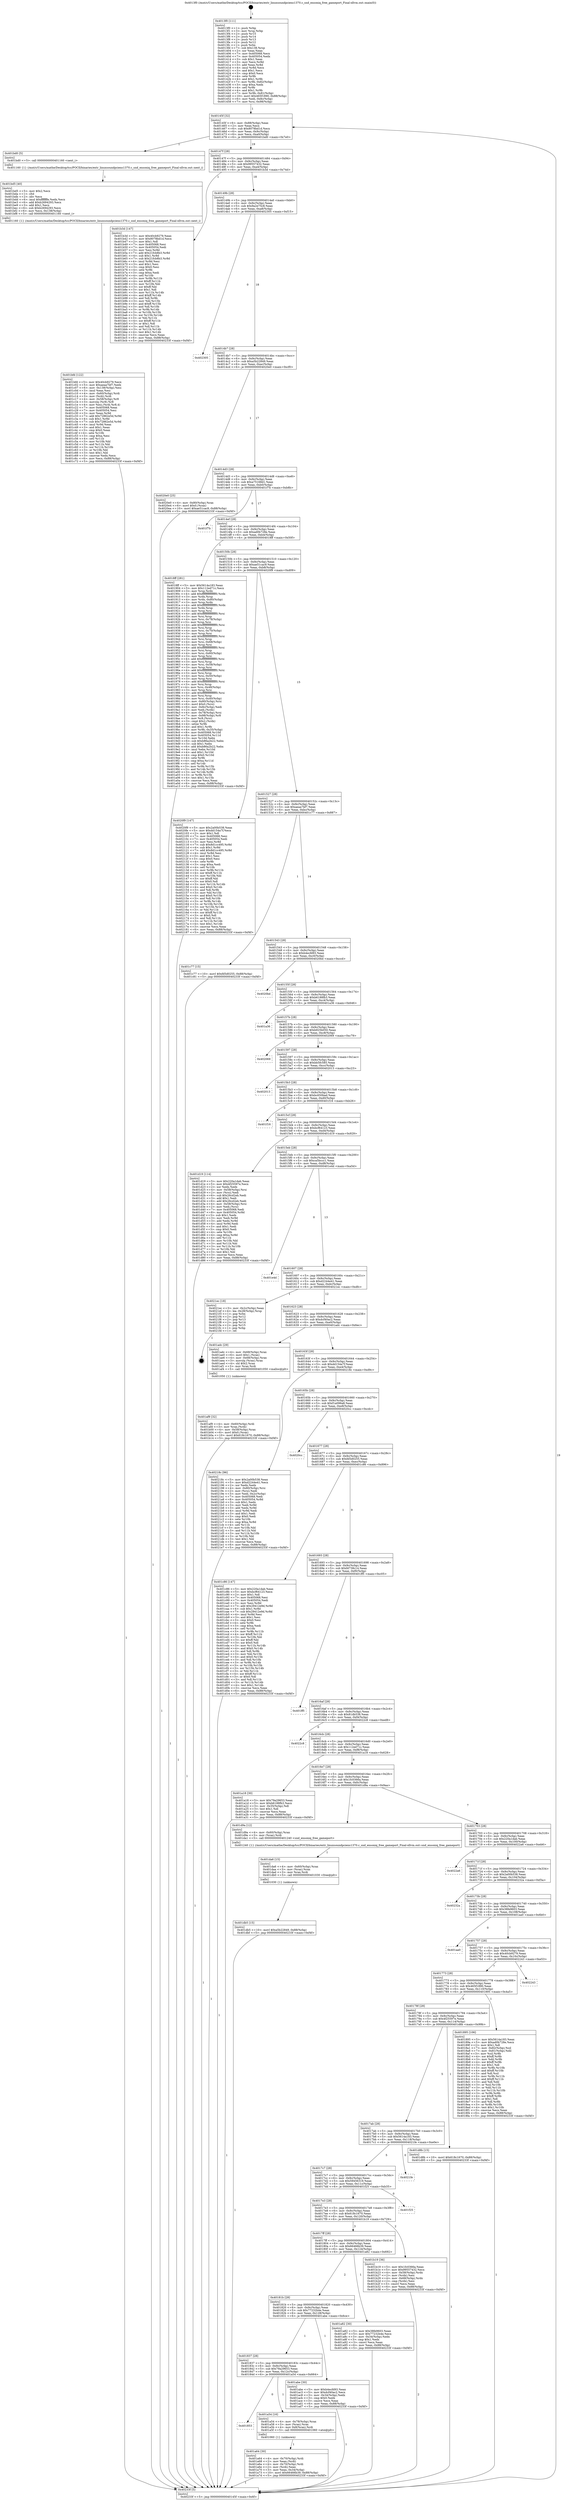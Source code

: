 digraph "0x4013f0" {
  label = "0x4013f0 (/mnt/c/Users/mathe/Desktop/tcc/POCII/binaries/extr_linuxsoundpciens1370.c_snd_ensoniq_free_gameport_Final-ollvm.out::main(0))"
  labelloc = "t"
  node[shape=record]

  Entry [label="",width=0.3,height=0.3,shape=circle,fillcolor=black,style=filled]
  "0x40145f" [label="{
     0x40145f [32]\l
     | [instrs]\l
     &nbsp;&nbsp;0x40145f \<+6\>: mov -0x88(%rbp),%eax\l
     &nbsp;&nbsp;0x401465 \<+2\>: mov %eax,%ecx\l
     &nbsp;&nbsp;0x401467 \<+6\>: sub $0x8078bd1d,%ecx\l
     &nbsp;&nbsp;0x40146d \<+6\>: mov %eax,-0x9c(%rbp)\l
     &nbsp;&nbsp;0x401473 \<+6\>: mov %ecx,-0xa0(%rbp)\l
     &nbsp;&nbsp;0x401479 \<+6\>: je 0000000000401bd0 \<main+0x7e0\>\l
  }"]
  "0x401bd0" [label="{
     0x401bd0 [5]\l
     | [instrs]\l
     &nbsp;&nbsp;0x401bd0 \<+5\>: call 0000000000401160 \<next_i\>\l
     | [calls]\l
     &nbsp;&nbsp;0x401160 \{1\} (/mnt/c/Users/mathe/Desktop/tcc/POCII/binaries/extr_linuxsoundpciens1370.c_snd_ensoniq_free_gameport_Final-ollvm.out::next_i)\l
  }"]
  "0x40147f" [label="{
     0x40147f [28]\l
     | [instrs]\l
     &nbsp;&nbsp;0x40147f \<+5\>: jmp 0000000000401484 \<main+0x94\>\l
     &nbsp;&nbsp;0x401484 \<+6\>: mov -0x9c(%rbp),%eax\l
     &nbsp;&nbsp;0x40148a \<+5\>: sub $0x99557432,%eax\l
     &nbsp;&nbsp;0x40148f \<+6\>: mov %eax,-0xa4(%rbp)\l
     &nbsp;&nbsp;0x401495 \<+6\>: je 0000000000401b3d \<main+0x74d\>\l
  }"]
  Exit [label="",width=0.3,height=0.3,shape=circle,fillcolor=black,style=filled,peripheries=2]
  "0x401b3d" [label="{
     0x401b3d [147]\l
     | [instrs]\l
     &nbsp;&nbsp;0x401b3d \<+5\>: mov $0x40cb9279,%eax\l
     &nbsp;&nbsp;0x401b42 \<+5\>: mov $0x8078bd1d,%ecx\l
     &nbsp;&nbsp;0x401b47 \<+2\>: mov $0x1,%dl\l
     &nbsp;&nbsp;0x401b49 \<+7\>: mov 0x405068,%esi\l
     &nbsp;&nbsp;0x401b50 \<+7\>: mov 0x405054,%edi\l
     &nbsp;&nbsp;0x401b57 \<+3\>: mov %esi,%r8d\l
     &nbsp;&nbsp;0x401b5a \<+7\>: add $0x21fcb8b3,%r8d\l
     &nbsp;&nbsp;0x401b61 \<+4\>: sub $0x1,%r8d\l
     &nbsp;&nbsp;0x401b65 \<+7\>: sub $0x21fcb8b3,%r8d\l
     &nbsp;&nbsp;0x401b6c \<+4\>: imul %r8d,%esi\l
     &nbsp;&nbsp;0x401b70 \<+3\>: and $0x1,%esi\l
     &nbsp;&nbsp;0x401b73 \<+3\>: cmp $0x0,%esi\l
     &nbsp;&nbsp;0x401b76 \<+4\>: sete %r9b\l
     &nbsp;&nbsp;0x401b7a \<+3\>: cmp $0xa,%edi\l
     &nbsp;&nbsp;0x401b7d \<+4\>: setl %r10b\l
     &nbsp;&nbsp;0x401b81 \<+3\>: mov %r9b,%r11b\l
     &nbsp;&nbsp;0x401b84 \<+4\>: xor $0xff,%r11b\l
     &nbsp;&nbsp;0x401b88 \<+3\>: mov %r10b,%bl\l
     &nbsp;&nbsp;0x401b8b \<+3\>: xor $0xff,%bl\l
     &nbsp;&nbsp;0x401b8e \<+3\>: xor $0x1,%dl\l
     &nbsp;&nbsp;0x401b91 \<+3\>: mov %r11b,%r14b\l
     &nbsp;&nbsp;0x401b94 \<+4\>: and $0xff,%r14b\l
     &nbsp;&nbsp;0x401b98 \<+3\>: and %dl,%r9b\l
     &nbsp;&nbsp;0x401b9b \<+3\>: mov %bl,%r15b\l
     &nbsp;&nbsp;0x401b9e \<+4\>: and $0xff,%r15b\l
     &nbsp;&nbsp;0x401ba2 \<+3\>: and %dl,%r10b\l
     &nbsp;&nbsp;0x401ba5 \<+3\>: or %r9b,%r14b\l
     &nbsp;&nbsp;0x401ba8 \<+3\>: or %r10b,%r15b\l
     &nbsp;&nbsp;0x401bab \<+3\>: xor %r15b,%r14b\l
     &nbsp;&nbsp;0x401bae \<+3\>: or %bl,%r11b\l
     &nbsp;&nbsp;0x401bb1 \<+4\>: xor $0xff,%r11b\l
     &nbsp;&nbsp;0x401bb5 \<+3\>: or $0x1,%dl\l
     &nbsp;&nbsp;0x401bb8 \<+3\>: and %dl,%r11b\l
     &nbsp;&nbsp;0x401bbb \<+3\>: or %r11b,%r14b\l
     &nbsp;&nbsp;0x401bbe \<+4\>: test $0x1,%r14b\l
     &nbsp;&nbsp;0x401bc2 \<+3\>: cmovne %ecx,%eax\l
     &nbsp;&nbsp;0x401bc5 \<+6\>: mov %eax,-0x88(%rbp)\l
     &nbsp;&nbsp;0x401bcb \<+5\>: jmp 000000000040233f \<main+0xf4f\>\l
  }"]
  "0x40149b" [label="{
     0x40149b [28]\l
     | [instrs]\l
     &nbsp;&nbsp;0x40149b \<+5\>: jmp 00000000004014a0 \<main+0xb0\>\l
     &nbsp;&nbsp;0x4014a0 \<+6\>: mov -0x9c(%rbp),%eax\l
     &nbsp;&nbsp;0x4014a6 \<+5\>: sub $0x9a2e75c8,%eax\l
     &nbsp;&nbsp;0x4014ab \<+6\>: mov %eax,-0xa8(%rbp)\l
     &nbsp;&nbsp;0x4014b1 \<+6\>: je 0000000000402305 \<main+0xf15\>\l
  }"]
  "0x401db5" [label="{
     0x401db5 [15]\l
     | [instrs]\l
     &nbsp;&nbsp;0x401db5 \<+10\>: movl $0xa5b22849,-0x88(%rbp)\l
     &nbsp;&nbsp;0x401dbf \<+5\>: jmp 000000000040233f \<main+0xf4f\>\l
  }"]
  "0x402305" [label="{
     0x402305\l
  }", style=dashed]
  "0x4014b7" [label="{
     0x4014b7 [28]\l
     | [instrs]\l
     &nbsp;&nbsp;0x4014b7 \<+5\>: jmp 00000000004014bc \<main+0xcc\>\l
     &nbsp;&nbsp;0x4014bc \<+6\>: mov -0x9c(%rbp),%eax\l
     &nbsp;&nbsp;0x4014c2 \<+5\>: sub $0xa5b22849,%eax\l
     &nbsp;&nbsp;0x4014c7 \<+6\>: mov %eax,-0xac(%rbp)\l
     &nbsp;&nbsp;0x4014cd \<+6\>: je 00000000004020e0 \<main+0xcf0\>\l
  }"]
  "0x401da6" [label="{
     0x401da6 [15]\l
     | [instrs]\l
     &nbsp;&nbsp;0x401da6 \<+4\>: mov -0x60(%rbp),%rax\l
     &nbsp;&nbsp;0x401daa \<+3\>: mov (%rax),%rax\l
     &nbsp;&nbsp;0x401dad \<+3\>: mov %rax,%rdi\l
     &nbsp;&nbsp;0x401db0 \<+5\>: call 0000000000401030 \<free@plt\>\l
     | [calls]\l
     &nbsp;&nbsp;0x401030 \{1\} (unknown)\l
  }"]
  "0x4020e0" [label="{
     0x4020e0 [25]\l
     | [instrs]\l
     &nbsp;&nbsp;0x4020e0 \<+4\>: mov -0x80(%rbp),%rax\l
     &nbsp;&nbsp;0x4020e4 \<+6\>: movl $0x0,(%rax)\l
     &nbsp;&nbsp;0x4020ea \<+10\>: movl $0xae51cac9,-0x88(%rbp)\l
     &nbsp;&nbsp;0x4020f4 \<+5\>: jmp 000000000040233f \<main+0xf4f\>\l
  }"]
  "0x4014d3" [label="{
     0x4014d3 [28]\l
     | [instrs]\l
     &nbsp;&nbsp;0x4014d3 \<+5\>: jmp 00000000004014d8 \<main+0xe8\>\l
     &nbsp;&nbsp;0x4014d8 \<+6\>: mov -0x9c(%rbp),%eax\l
     &nbsp;&nbsp;0x4014de \<+5\>: sub $0xa75168d1,%eax\l
     &nbsp;&nbsp;0x4014e3 \<+6\>: mov %eax,-0xb0(%rbp)\l
     &nbsp;&nbsp;0x4014e9 \<+6\>: je 0000000000401f7b \<main+0xb8b\>\l
  }"]
  "0x401bfd" [label="{
     0x401bfd [122]\l
     | [instrs]\l
     &nbsp;&nbsp;0x401bfd \<+5\>: mov $0x40cb9279,%ecx\l
     &nbsp;&nbsp;0x401c02 \<+5\>: mov $0xaeaa7bf7,%edx\l
     &nbsp;&nbsp;0x401c07 \<+6\>: mov -0x138(%rbp),%esi\l
     &nbsp;&nbsp;0x401c0d \<+3\>: imul %eax,%esi\l
     &nbsp;&nbsp;0x401c10 \<+4\>: mov -0x60(%rbp),%rdi\l
     &nbsp;&nbsp;0x401c14 \<+3\>: mov (%rdi),%rdi\l
     &nbsp;&nbsp;0x401c17 \<+4\>: mov -0x58(%rbp),%r8\l
     &nbsp;&nbsp;0x401c1b \<+3\>: movslq (%r8),%r8\l
     &nbsp;&nbsp;0x401c1e \<+4\>: mov %esi,(%rdi,%r8,4)\l
     &nbsp;&nbsp;0x401c22 \<+7\>: mov 0x405068,%eax\l
     &nbsp;&nbsp;0x401c29 \<+7\>: mov 0x405054,%esi\l
     &nbsp;&nbsp;0x401c30 \<+3\>: mov %eax,%r9d\l
     &nbsp;&nbsp;0x401c33 \<+7\>: add $0x72862e5d,%r9d\l
     &nbsp;&nbsp;0x401c3a \<+4\>: sub $0x1,%r9d\l
     &nbsp;&nbsp;0x401c3e \<+7\>: sub $0x72862e5d,%r9d\l
     &nbsp;&nbsp;0x401c45 \<+4\>: imul %r9d,%eax\l
     &nbsp;&nbsp;0x401c49 \<+3\>: and $0x1,%eax\l
     &nbsp;&nbsp;0x401c4c \<+3\>: cmp $0x0,%eax\l
     &nbsp;&nbsp;0x401c4f \<+4\>: sete %r10b\l
     &nbsp;&nbsp;0x401c53 \<+3\>: cmp $0xa,%esi\l
     &nbsp;&nbsp;0x401c56 \<+4\>: setl %r11b\l
     &nbsp;&nbsp;0x401c5a \<+3\>: mov %r10b,%bl\l
     &nbsp;&nbsp;0x401c5d \<+3\>: and %r11b,%bl\l
     &nbsp;&nbsp;0x401c60 \<+3\>: xor %r11b,%r10b\l
     &nbsp;&nbsp;0x401c63 \<+3\>: or %r10b,%bl\l
     &nbsp;&nbsp;0x401c66 \<+3\>: test $0x1,%bl\l
     &nbsp;&nbsp;0x401c69 \<+3\>: cmovne %edx,%ecx\l
     &nbsp;&nbsp;0x401c6c \<+6\>: mov %ecx,-0x88(%rbp)\l
     &nbsp;&nbsp;0x401c72 \<+5\>: jmp 000000000040233f \<main+0xf4f\>\l
  }"]
  "0x401f7b" [label="{
     0x401f7b\l
  }", style=dashed]
  "0x4014ef" [label="{
     0x4014ef [28]\l
     | [instrs]\l
     &nbsp;&nbsp;0x4014ef \<+5\>: jmp 00000000004014f4 \<main+0x104\>\l
     &nbsp;&nbsp;0x4014f4 \<+6\>: mov -0x9c(%rbp),%eax\l
     &nbsp;&nbsp;0x4014fa \<+5\>: sub $0xad0b728e,%eax\l
     &nbsp;&nbsp;0x4014ff \<+6\>: mov %eax,-0xb4(%rbp)\l
     &nbsp;&nbsp;0x401505 \<+6\>: je 00000000004018ff \<main+0x50f\>\l
  }"]
  "0x401bd5" [label="{
     0x401bd5 [40]\l
     | [instrs]\l
     &nbsp;&nbsp;0x401bd5 \<+5\>: mov $0x2,%ecx\l
     &nbsp;&nbsp;0x401bda \<+1\>: cltd\l
     &nbsp;&nbsp;0x401bdb \<+2\>: idiv %ecx\l
     &nbsp;&nbsp;0x401bdd \<+6\>: imul $0xfffffffe,%edx,%ecx\l
     &nbsp;&nbsp;0x401be3 \<+6\>: add $0xb2694293,%ecx\l
     &nbsp;&nbsp;0x401be9 \<+3\>: add $0x1,%ecx\l
     &nbsp;&nbsp;0x401bec \<+6\>: sub $0xb2694293,%ecx\l
     &nbsp;&nbsp;0x401bf2 \<+6\>: mov %ecx,-0x138(%rbp)\l
     &nbsp;&nbsp;0x401bf8 \<+5\>: call 0000000000401160 \<next_i\>\l
     | [calls]\l
     &nbsp;&nbsp;0x401160 \{1\} (/mnt/c/Users/mathe/Desktop/tcc/POCII/binaries/extr_linuxsoundpciens1370.c_snd_ensoniq_free_gameport_Final-ollvm.out::next_i)\l
  }"]
  "0x4018ff" [label="{
     0x4018ff [281]\l
     | [instrs]\l
     &nbsp;&nbsp;0x4018ff \<+5\>: mov $0x5614a183,%eax\l
     &nbsp;&nbsp;0x401904 \<+5\>: mov $0x112ed71c,%ecx\l
     &nbsp;&nbsp;0x401909 \<+3\>: mov %rsp,%rdx\l
     &nbsp;&nbsp;0x40190c \<+4\>: add $0xfffffffffffffff0,%rdx\l
     &nbsp;&nbsp;0x401910 \<+3\>: mov %rdx,%rsp\l
     &nbsp;&nbsp;0x401913 \<+4\>: mov %rdx,-0x80(%rbp)\l
     &nbsp;&nbsp;0x401917 \<+3\>: mov %rsp,%rdx\l
     &nbsp;&nbsp;0x40191a \<+4\>: add $0xfffffffffffffff0,%rdx\l
     &nbsp;&nbsp;0x40191e \<+3\>: mov %rdx,%rsp\l
     &nbsp;&nbsp;0x401921 \<+3\>: mov %rsp,%rsi\l
     &nbsp;&nbsp;0x401924 \<+4\>: add $0xfffffffffffffff0,%rsi\l
     &nbsp;&nbsp;0x401928 \<+3\>: mov %rsi,%rsp\l
     &nbsp;&nbsp;0x40192b \<+4\>: mov %rsi,-0x78(%rbp)\l
     &nbsp;&nbsp;0x40192f \<+3\>: mov %rsp,%rsi\l
     &nbsp;&nbsp;0x401932 \<+4\>: add $0xfffffffffffffff0,%rsi\l
     &nbsp;&nbsp;0x401936 \<+3\>: mov %rsi,%rsp\l
     &nbsp;&nbsp;0x401939 \<+4\>: mov %rsi,-0x70(%rbp)\l
     &nbsp;&nbsp;0x40193d \<+3\>: mov %rsp,%rsi\l
     &nbsp;&nbsp;0x401940 \<+4\>: add $0xfffffffffffffff0,%rsi\l
     &nbsp;&nbsp;0x401944 \<+3\>: mov %rsi,%rsp\l
     &nbsp;&nbsp;0x401947 \<+4\>: mov %rsi,-0x68(%rbp)\l
     &nbsp;&nbsp;0x40194b \<+3\>: mov %rsp,%rsi\l
     &nbsp;&nbsp;0x40194e \<+4\>: add $0xfffffffffffffff0,%rsi\l
     &nbsp;&nbsp;0x401952 \<+3\>: mov %rsi,%rsp\l
     &nbsp;&nbsp;0x401955 \<+4\>: mov %rsi,-0x60(%rbp)\l
     &nbsp;&nbsp;0x401959 \<+3\>: mov %rsp,%rsi\l
     &nbsp;&nbsp;0x40195c \<+4\>: add $0xfffffffffffffff0,%rsi\l
     &nbsp;&nbsp;0x401960 \<+3\>: mov %rsi,%rsp\l
     &nbsp;&nbsp;0x401963 \<+4\>: mov %rsi,-0x58(%rbp)\l
     &nbsp;&nbsp;0x401967 \<+3\>: mov %rsp,%rsi\l
     &nbsp;&nbsp;0x40196a \<+4\>: add $0xfffffffffffffff0,%rsi\l
     &nbsp;&nbsp;0x40196e \<+3\>: mov %rsi,%rsp\l
     &nbsp;&nbsp;0x401971 \<+4\>: mov %rsi,-0x50(%rbp)\l
     &nbsp;&nbsp;0x401975 \<+3\>: mov %rsp,%rsi\l
     &nbsp;&nbsp;0x401978 \<+4\>: add $0xfffffffffffffff0,%rsi\l
     &nbsp;&nbsp;0x40197c \<+3\>: mov %rsi,%rsp\l
     &nbsp;&nbsp;0x40197f \<+4\>: mov %rsi,-0x48(%rbp)\l
     &nbsp;&nbsp;0x401983 \<+3\>: mov %rsp,%rsi\l
     &nbsp;&nbsp;0x401986 \<+4\>: add $0xfffffffffffffff0,%rsi\l
     &nbsp;&nbsp;0x40198a \<+3\>: mov %rsi,%rsp\l
     &nbsp;&nbsp;0x40198d \<+4\>: mov %rsi,-0x40(%rbp)\l
     &nbsp;&nbsp;0x401991 \<+4\>: mov -0x80(%rbp),%rsi\l
     &nbsp;&nbsp;0x401995 \<+6\>: movl $0x0,(%rsi)\l
     &nbsp;&nbsp;0x40199b \<+6\>: mov -0x8c(%rbp),%edi\l
     &nbsp;&nbsp;0x4019a1 \<+2\>: mov %edi,(%rdx)\l
     &nbsp;&nbsp;0x4019a3 \<+4\>: mov -0x78(%rbp),%rsi\l
     &nbsp;&nbsp;0x4019a7 \<+7\>: mov -0x98(%rbp),%r8\l
     &nbsp;&nbsp;0x4019ae \<+3\>: mov %r8,(%rsi)\l
     &nbsp;&nbsp;0x4019b1 \<+3\>: cmpl $0x2,(%rdx)\l
     &nbsp;&nbsp;0x4019b4 \<+4\>: setne %r9b\l
     &nbsp;&nbsp;0x4019b8 \<+4\>: and $0x1,%r9b\l
     &nbsp;&nbsp;0x4019bc \<+4\>: mov %r9b,-0x35(%rbp)\l
     &nbsp;&nbsp;0x4019c0 \<+8\>: mov 0x405068,%r10d\l
     &nbsp;&nbsp;0x4019c8 \<+8\>: mov 0x405054,%r11d\l
     &nbsp;&nbsp;0x4019d0 \<+3\>: mov %r10d,%ebx\l
     &nbsp;&nbsp;0x4019d3 \<+6\>: sub $0xb86a2b22,%ebx\l
     &nbsp;&nbsp;0x4019d9 \<+3\>: sub $0x1,%ebx\l
     &nbsp;&nbsp;0x4019dc \<+6\>: add $0xb86a2b22,%ebx\l
     &nbsp;&nbsp;0x4019e2 \<+4\>: imul %ebx,%r10d\l
     &nbsp;&nbsp;0x4019e6 \<+4\>: and $0x1,%r10d\l
     &nbsp;&nbsp;0x4019ea \<+4\>: cmp $0x0,%r10d\l
     &nbsp;&nbsp;0x4019ee \<+4\>: sete %r9b\l
     &nbsp;&nbsp;0x4019f2 \<+4\>: cmp $0xa,%r11d\l
     &nbsp;&nbsp;0x4019f6 \<+4\>: setl %r14b\l
     &nbsp;&nbsp;0x4019fa \<+3\>: mov %r9b,%r15b\l
     &nbsp;&nbsp;0x4019fd \<+3\>: and %r14b,%r15b\l
     &nbsp;&nbsp;0x401a00 \<+3\>: xor %r14b,%r9b\l
     &nbsp;&nbsp;0x401a03 \<+3\>: or %r9b,%r15b\l
     &nbsp;&nbsp;0x401a06 \<+4\>: test $0x1,%r15b\l
     &nbsp;&nbsp;0x401a0a \<+3\>: cmovne %ecx,%eax\l
     &nbsp;&nbsp;0x401a0d \<+6\>: mov %eax,-0x88(%rbp)\l
     &nbsp;&nbsp;0x401a13 \<+5\>: jmp 000000000040233f \<main+0xf4f\>\l
  }"]
  "0x40150b" [label="{
     0x40150b [28]\l
     | [instrs]\l
     &nbsp;&nbsp;0x40150b \<+5\>: jmp 0000000000401510 \<main+0x120\>\l
     &nbsp;&nbsp;0x401510 \<+6\>: mov -0x9c(%rbp),%eax\l
     &nbsp;&nbsp;0x401516 \<+5\>: sub $0xae51cac9,%eax\l
     &nbsp;&nbsp;0x40151b \<+6\>: mov %eax,-0xb8(%rbp)\l
     &nbsp;&nbsp;0x401521 \<+6\>: je 00000000004020f9 \<main+0xd09\>\l
  }"]
  "0x401af9" [label="{
     0x401af9 [32]\l
     | [instrs]\l
     &nbsp;&nbsp;0x401af9 \<+4\>: mov -0x60(%rbp),%rdi\l
     &nbsp;&nbsp;0x401afd \<+3\>: mov %rax,(%rdi)\l
     &nbsp;&nbsp;0x401b00 \<+4\>: mov -0x58(%rbp),%rax\l
     &nbsp;&nbsp;0x401b04 \<+6\>: movl $0x0,(%rax)\l
     &nbsp;&nbsp;0x401b0a \<+10\>: movl $0x618c1670,-0x88(%rbp)\l
     &nbsp;&nbsp;0x401b14 \<+5\>: jmp 000000000040233f \<main+0xf4f\>\l
  }"]
  "0x4020f9" [label="{
     0x4020f9 [147]\l
     | [instrs]\l
     &nbsp;&nbsp;0x4020f9 \<+5\>: mov $0x2a00b538,%eax\l
     &nbsp;&nbsp;0x4020fe \<+5\>: mov $0xdd154a7f,%ecx\l
     &nbsp;&nbsp;0x402103 \<+2\>: mov $0x1,%dl\l
     &nbsp;&nbsp;0x402105 \<+7\>: mov 0x405068,%esi\l
     &nbsp;&nbsp;0x40210c \<+7\>: mov 0x405054,%edi\l
     &nbsp;&nbsp;0x402113 \<+3\>: mov %esi,%r8d\l
     &nbsp;&nbsp;0x402116 \<+7\>: sub $0x8d1cc495,%r8d\l
     &nbsp;&nbsp;0x40211d \<+4\>: sub $0x1,%r8d\l
     &nbsp;&nbsp;0x402121 \<+7\>: add $0x8d1cc495,%r8d\l
     &nbsp;&nbsp;0x402128 \<+4\>: imul %r8d,%esi\l
     &nbsp;&nbsp;0x40212c \<+3\>: and $0x1,%esi\l
     &nbsp;&nbsp;0x40212f \<+3\>: cmp $0x0,%esi\l
     &nbsp;&nbsp;0x402132 \<+4\>: sete %r9b\l
     &nbsp;&nbsp;0x402136 \<+3\>: cmp $0xa,%edi\l
     &nbsp;&nbsp;0x402139 \<+4\>: setl %r10b\l
     &nbsp;&nbsp;0x40213d \<+3\>: mov %r9b,%r11b\l
     &nbsp;&nbsp;0x402140 \<+4\>: xor $0xff,%r11b\l
     &nbsp;&nbsp;0x402144 \<+3\>: mov %r10b,%bl\l
     &nbsp;&nbsp;0x402147 \<+3\>: xor $0xff,%bl\l
     &nbsp;&nbsp;0x40214a \<+3\>: xor $0x0,%dl\l
     &nbsp;&nbsp;0x40214d \<+3\>: mov %r11b,%r14b\l
     &nbsp;&nbsp;0x402150 \<+4\>: and $0x0,%r14b\l
     &nbsp;&nbsp;0x402154 \<+3\>: and %dl,%r9b\l
     &nbsp;&nbsp;0x402157 \<+3\>: mov %bl,%r15b\l
     &nbsp;&nbsp;0x40215a \<+4\>: and $0x0,%r15b\l
     &nbsp;&nbsp;0x40215e \<+3\>: and %dl,%r10b\l
     &nbsp;&nbsp;0x402161 \<+3\>: or %r9b,%r14b\l
     &nbsp;&nbsp;0x402164 \<+3\>: or %r10b,%r15b\l
     &nbsp;&nbsp;0x402167 \<+3\>: xor %r15b,%r14b\l
     &nbsp;&nbsp;0x40216a \<+3\>: or %bl,%r11b\l
     &nbsp;&nbsp;0x40216d \<+4\>: xor $0xff,%r11b\l
     &nbsp;&nbsp;0x402171 \<+3\>: or $0x0,%dl\l
     &nbsp;&nbsp;0x402174 \<+3\>: and %dl,%r11b\l
     &nbsp;&nbsp;0x402177 \<+3\>: or %r11b,%r14b\l
     &nbsp;&nbsp;0x40217a \<+4\>: test $0x1,%r14b\l
     &nbsp;&nbsp;0x40217e \<+3\>: cmovne %ecx,%eax\l
     &nbsp;&nbsp;0x402181 \<+6\>: mov %eax,-0x88(%rbp)\l
     &nbsp;&nbsp;0x402187 \<+5\>: jmp 000000000040233f \<main+0xf4f\>\l
  }"]
  "0x401527" [label="{
     0x401527 [28]\l
     | [instrs]\l
     &nbsp;&nbsp;0x401527 \<+5\>: jmp 000000000040152c \<main+0x13c\>\l
     &nbsp;&nbsp;0x40152c \<+6\>: mov -0x9c(%rbp),%eax\l
     &nbsp;&nbsp;0x401532 \<+5\>: sub $0xaeaa7bf7,%eax\l
     &nbsp;&nbsp;0x401537 \<+6\>: mov %eax,-0xbc(%rbp)\l
     &nbsp;&nbsp;0x40153d \<+6\>: je 0000000000401c77 \<main+0x887\>\l
  }"]
  "0x401a64" [label="{
     0x401a64 [30]\l
     | [instrs]\l
     &nbsp;&nbsp;0x401a64 \<+4\>: mov -0x70(%rbp),%rdi\l
     &nbsp;&nbsp;0x401a68 \<+2\>: mov %eax,(%rdi)\l
     &nbsp;&nbsp;0x401a6a \<+4\>: mov -0x70(%rbp),%rdi\l
     &nbsp;&nbsp;0x401a6e \<+2\>: mov (%rdi),%eax\l
     &nbsp;&nbsp;0x401a70 \<+3\>: mov %eax,-0x34(%rbp)\l
     &nbsp;&nbsp;0x401a73 \<+10\>: movl $0x66466b39,-0x88(%rbp)\l
     &nbsp;&nbsp;0x401a7d \<+5\>: jmp 000000000040233f \<main+0xf4f\>\l
  }"]
  "0x401c77" [label="{
     0x401c77 [15]\l
     | [instrs]\l
     &nbsp;&nbsp;0x401c77 \<+10\>: movl $0xfd5d0255,-0x88(%rbp)\l
     &nbsp;&nbsp;0x401c81 \<+5\>: jmp 000000000040233f \<main+0xf4f\>\l
  }"]
  "0x401543" [label="{
     0x401543 [28]\l
     | [instrs]\l
     &nbsp;&nbsp;0x401543 \<+5\>: jmp 0000000000401548 \<main+0x158\>\l
     &nbsp;&nbsp;0x401548 \<+6\>: mov -0x9c(%rbp),%eax\l
     &nbsp;&nbsp;0x40154e \<+5\>: sub $0xb4ecfd93,%eax\l
     &nbsp;&nbsp;0x401553 \<+6\>: mov %eax,-0xc0(%rbp)\l
     &nbsp;&nbsp;0x401559 \<+6\>: je 00000000004020bd \<main+0xccd\>\l
  }"]
  "0x401853" [label="{
     0x401853\l
  }", style=dashed]
  "0x4020bd" [label="{
     0x4020bd\l
  }", style=dashed]
  "0x40155f" [label="{
     0x40155f [28]\l
     | [instrs]\l
     &nbsp;&nbsp;0x40155f \<+5\>: jmp 0000000000401564 \<main+0x174\>\l
     &nbsp;&nbsp;0x401564 \<+6\>: mov -0x9c(%rbp),%eax\l
     &nbsp;&nbsp;0x40156a \<+5\>: sub $0xb6188fb3,%eax\l
     &nbsp;&nbsp;0x40156f \<+6\>: mov %eax,-0xc4(%rbp)\l
     &nbsp;&nbsp;0x401575 \<+6\>: je 0000000000401a36 \<main+0x646\>\l
  }"]
  "0x401a54" [label="{
     0x401a54 [16]\l
     | [instrs]\l
     &nbsp;&nbsp;0x401a54 \<+4\>: mov -0x78(%rbp),%rax\l
     &nbsp;&nbsp;0x401a58 \<+3\>: mov (%rax),%rax\l
     &nbsp;&nbsp;0x401a5b \<+4\>: mov 0x8(%rax),%rdi\l
     &nbsp;&nbsp;0x401a5f \<+5\>: call 0000000000401060 \<atoi@plt\>\l
     | [calls]\l
     &nbsp;&nbsp;0x401060 \{1\} (unknown)\l
  }"]
  "0x401a36" [label="{
     0x401a36\l
  }", style=dashed]
  "0x40157b" [label="{
     0x40157b [28]\l
     | [instrs]\l
     &nbsp;&nbsp;0x40157b \<+5\>: jmp 0000000000401580 \<main+0x190\>\l
     &nbsp;&nbsp;0x401580 \<+6\>: mov -0x9c(%rbp),%eax\l
     &nbsp;&nbsp;0x401586 \<+5\>: sub $0xb925b050,%eax\l
     &nbsp;&nbsp;0x40158b \<+6\>: mov %eax,-0xc8(%rbp)\l
     &nbsp;&nbsp;0x401591 \<+6\>: je 0000000000402069 \<main+0xc79\>\l
  }"]
  "0x401837" [label="{
     0x401837 [28]\l
     | [instrs]\l
     &nbsp;&nbsp;0x401837 \<+5\>: jmp 000000000040183c \<main+0x44c\>\l
     &nbsp;&nbsp;0x40183c \<+6\>: mov -0x9c(%rbp),%eax\l
     &nbsp;&nbsp;0x401842 \<+5\>: sub $0x79a29653,%eax\l
     &nbsp;&nbsp;0x401847 \<+6\>: mov %eax,-0x12c(%rbp)\l
     &nbsp;&nbsp;0x40184d \<+6\>: je 0000000000401a54 \<main+0x664\>\l
  }"]
  "0x402069" [label="{
     0x402069\l
  }", style=dashed]
  "0x401597" [label="{
     0x401597 [28]\l
     | [instrs]\l
     &nbsp;&nbsp;0x401597 \<+5\>: jmp 000000000040159c \<main+0x1ac\>\l
     &nbsp;&nbsp;0x40159c \<+6\>: mov -0x9c(%rbp),%eax\l
     &nbsp;&nbsp;0x4015a2 \<+5\>: sub $0xbb5fc585,%eax\l
     &nbsp;&nbsp;0x4015a7 \<+6\>: mov %eax,-0xcc(%rbp)\l
     &nbsp;&nbsp;0x4015ad \<+6\>: je 0000000000402013 \<main+0xc23\>\l
  }"]
  "0x401abe" [label="{
     0x401abe [30]\l
     | [instrs]\l
     &nbsp;&nbsp;0x401abe \<+5\>: mov $0xb4ecfd93,%eax\l
     &nbsp;&nbsp;0x401ac3 \<+5\>: mov $0xdcf40ac2,%ecx\l
     &nbsp;&nbsp;0x401ac8 \<+3\>: mov -0x34(%rbp),%edx\l
     &nbsp;&nbsp;0x401acb \<+3\>: cmp $0x0,%edx\l
     &nbsp;&nbsp;0x401ace \<+3\>: cmove %ecx,%eax\l
     &nbsp;&nbsp;0x401ad1 \<+6\>: mov %eax,-0x88(%rbp)\l
     &nbsp;&nbsp;0x401ad7 \<+5\>: jmp 000000000040233f \<main+0xf4f\>\l
  }"]
  "0x402013" [label="{
     0x402013\l
  }", style=dashed]
  "0x4015b3" [label="{
     0x4015b3 [28]\l
     | [instrs]\l
     &nbsp;&nbsp;0x4015b3 \<+5\>: jmp 00000000004015b8 \<main+0x1c8\>\l
     &nbsp;&nbsp;0x4015b8 \<+6\>: mov -0x9c(%rbp),%eax\l
     &nbsp;&nbsp;0x4015be \<+5\>: sub $0xbc650bad,%eax\l
     &nbsp;&nbsp;0x4015c3 \<+6\>: mov %eax,-0xd0(%rbp)\l
     &nbsp;&nbsp;0x4015c9 \<+6\>: je 0000000000401f16 \<main+0xb26\>\l
  }"]
  "0x40181b" [label="{
     0x40181b [28]\l
     | [instrs]\l
     &nbsp;&nbsp;0x40181b \<+5\>: jmp 0000000000401820 \<main+0x430\>\l
     &nbsp;&nbsp;0x401820 \<+6\>: mov -0x9c(%rbp),%eax\l
     &nbsp;&nbsp;0x401826 \<+5\>: sub $0x77232b4e,%eax\l
     &nbsp;&nbsp;0x40182b \<+6\>: mov %eax,-0x128(%rbp)\l
     &nbsp;&nbsp;0x401831 \<+6\>: je 0000000000401abe \<main+0x6ce\>\l
  }"]
  "0x401f16" [label="{
     0x401f16\l
  }", style=dashed]
  "0x4015cf" [label="{
     0x4015cf [28]\l
     | [instrs]\l
     &nbsp;&nbsp;0x4015cf \<+5\>: jmp 00000000004015d4 \<main+0x1e4\>\l
     &nbsp;&nbsp;0x4015d4 \<+6\>: mov -0x9c(%rbp),%eax\l
     &nbsp;&nbsp;0x4015da \<+5\>: sub $0xbcf64123,%eax\l
     &nbsp;&nbsp;0x4015df \<+6\>: mov %eax,-0xd4(%rbp)\l
     &nbsp;&nbsp;0x4015e5 \<+6\>: je 0000000000401d19 \<main+0x929\>\l
  }"]
  "0x401a82" [label="{
     0x401a82 [30]\l
     | [instrs]\l
     &nbsp;&nbsp;0x401a82 \<+5\>: mov $0x38fe9603,%eax\l
     &nbsp;&nbsp;0x401a87 \<+5\>: mov $0x77232b4e,%ecx\l
     &nbsp;&nbsp;0x401a8c \<+3\>: mov -0x34(%rbp),%edx\l
     &nbsp;&nbsp;0x401a8f \<+3\>: cmp $0x1,%edx\l
     &nbsp;&nbsp;0x401a92 \<+3\>: cmovl %ecx,%eax\l
     &nbsp;&nbsp;0x401a95 \<+6\>: mov %eax,-0x88(%rbp)\l
     &nbsp;&nbsp;0x401a9b \<+5\>: jmp 000000000040233f \<main+0xf4f\>\l
  }"]
  "0x401d19" [label="{
     0x401d19 [114]\l
     | [instrs]\l
     &nbsp;&nbsp;0x401d19 \<+5\>: mov $0x220a1dab,%eax\l
     &nbsp;&nbsp;0x401d1e \<+5\>: mov $0x4f25597e,%ecx\l
     &nbsp;&nbsp;0x401d23 \<+2\>: xor %edx,%edx\l
     &nbsp;&nbsp;0x401d25 \<+4\>: mov -0x58(%rbp),%rsi\l
     &nbsp;&nbsp;0x401d29 \<+2\>: mov (%rsi),%edi\l
     &nbsp;&nbsp;0x401d2b \<+6\>: sub $0x26cd2eb,%edi\l
     &nbsp;&nbsp;0x401d31 \<+3\>: add $0x1,%edi\l
     &nbsp;&nbsp;0x401d34 \<+6\>: add $0x26cd2eb,%edi\l
     &nbsp;&nbsp;0x401d3a \<+4\>: mov -0x58(%rbp),%rsi\l
     &nbsp;&nbsp;0x401d3e \<+2\>: mov %edi,(%rsi)\l
     &nbsp;&nbsp;0x401d40 \<+7\>: mov 0x405068,%edi\l
     &nbsp;&nbsp;0x401d47 \<+8\>: mov 0x405054,%r8d\l
     &nbsp;&nbsp;0x401d4f \<+3\>: sub $0x1,%edx\l
     &nbsp;&nbsp;0x401d52 \<+3\>: mov %edi,%r9d\l
     &nbsp;&nbsp;0x401d55 \<+3\>: add %edx,%r9d\l
     &nbsp;&nbsp;0x401d58 \<+4\>: imul %r9d,%edi\l
     &nbsp;&nbsp;0x401d5c \<+3\>: and $0x1,%edi\l
     &nbsp;&nbsp;0x401d5f \<+3\>: cmp $0x0,%edi\l
     &nbsp;&nbsp;0x401d62 \<+4\>: sete %r10b\l
     &nbsp;&nbsp;0x401d66 \<+4\>: cmp $0xa,%r8d\l
     &nbsp;&nbsp;0x401d6a \<+4\>: setl %r11b\l
     &nbsp;&nbsp;0x401d6e \<+3\>: mov %r10b,%bl\l
     &nbsp;&nbsp;0x401d71 \<+3\>: and %r11b,%bl\l
     &nbsp;&nbsp;0x401d74 \<+3\>: xor %r11b,%r10b\l
     &nbsp;&nbsp;0x401d77 \<+3\>: or %r10b,%bl\l
     &nbsp;&nbsp;0x401d7a \<+3\>: test $0x1,%bl\l
     &nbsp;&nbsp;0x401d7d \<+3\>: cmovne %ecx,%eax\l
     &nbsp;&nbsp;0x401d80 \<+6\>: mov %eax,-0x88(%rbp)\l
     &nbsp;&nbsp;0x401d86 \<+5\>: jmp 000000000040233f \<main+0xf4f\>\l
  }"]
  "0x4015eb" [label="{
     0x4015eb [28]\l
     | [instrs]\l
     &nbsp;&nbsp;0x4015eb \<+5\>: jmp 00000000004015f0 \<main+0x200\>\l
     &nbsp;&nbsp;0x4015f0 \<+6\>: mov -0x9c(%rbp),%eax\l
     &nbsp;&nbsp;0x4015f6 \<+5\>: sub $0xca5bccc1,%eax\l
     &nbsp;&nbsp;0x4015fb \<+6\>: mov %eax,-0xd8(%rbp)\l
     &nbsp;&nbsp;0x401601 \<+6\>: je 0000000000401e4d \<main+0xa5d\>\l
  }"]
  "0x4017ff" [label="{
     0x4017ff [28]\l
     | [instrs]\l
     &nbsp;&nbsp;0x4017ff \<+5\>: jmp 0000000000401804 \<main+0x414\>\l
     &nbsp;&nbsp;0x401804 \<+6\>: mov -0x9c(%rbp),%eax\l
     &nbsp;&nbsp;0x40180a \<+5\>: sub $0x66466b39,%eax\l
     &nbsp;&nbsp;0x40180f \<+6\>: mov %eax,-0x124(%rbp)\l
     &nbsp;&nbsp;0x401815 \<+6\>: je 0000000000401a82 \<main+0x692\>\l
  }"]
  "0x401e4d" [label="{
     0x401e4d\l
  }", style=dashed]
  "0x401607" [label="{
     0x401607 [28]\l
     | [instrs]\l
     &nbsp;&nbsp;0x401607 \<+5\>: jmp 000000000040160c \<main+0x21c\>\l
     &nbsp;&nbsp;0x40160c \<+6\>: mov -0x9c(%rbp),%eax\l
     &nbsp;&nbsp;0x401612 \<+5\>: sub $0xd2244e41,%eax\l
     &nbsp;&nbsp;0x401617 \<+6\>: mov %eax,-0xdc(%rbp)\l
     &nbsp;&nbsp;0x40161d \<+6\>: je 00000000004021ec \<main+0xdfc\>\l
  }"]
  "0x401b19" [label="{
     0x401b19 [36]\l
     | [instrs]\l
     &nbsp;&nbsp;0x401b19 \<+5\>: mov $0x1fc0366a,%eax\l
     &nbsp;&nbsp;0x401b1e \<+5\>: mov $0x99557432,%ecx\l
     &nbsp;&nbsp;0x401b23 \<+4\>: mov -0x58(%rbp),%rdx\l
     &nbsp;&nbsp;0x401b27 \<+2\>: mov (%rdx),%esi\l
     &nbsp;&nbsp;0x401b29 \<+4\>: mov -0x68(%rbp),%rdx\l
     &nbsp;&nbsp;0x401b2d \<+2\>: cmp (%rdx),%esi\l
     &nbsp;&nbsp;0x401b2f \<+3\>: cmovl %ecx,%eax\l
     &nbsp;&nbsp;0x401b32 \<+6\>: mov %eax,-0x88(%rbp)\l
     &nbsp;&nbsp;0x401b38 \<+5\>: jmp 000000000040233f \<main+0xf4f\>\l
  }"]
  "0x4021ec" [label="{
     0x4021ec [18]\l
     | [instrs]\l
     &nbsp;&nbsp;0x4021ec \<+3\>: mov -0x2c(%rbp),%eax\l
     &nbsp;&nbsp;0x4021ef \<+4\>: lea -0x28(%rbp),%rsp\l
     &nbsp;&nbsp;0x4021f3 \<+1\>: pop %rbx\l
     &nbsp;&nbsp;0x4021f4 \<+2\>: pop %r12\l
     &nbsp;&nbsp;0x4021f6 \<+2\>: pop %r13\l
     &nbsp;&nbsp;0x4021f8 \<+2\>: pop %r14\l
     &nbsp;&nbsp;0x4021fa \<+2\>: pop %r15\l
     &nbsp;&nbsp;0x4021fc \<+1\>: pop %rbp\l
     &nbsp;&nbsp;0x4021fd \<+1\>: ret\l
  }"]
  "0x401623" [label="{
     0x401623 [28]\l
     | [instrs]\l
     &nbsp;&nbsp;0x401623 \<+5\>: jmp 0000000000401628 \<main+0x238\>\l
     &nbsp;&nbsp;0x401628 \<+6\>: mov -0x9c(%rbp),%eax\l
     &nbsp;&nbsp;0x40162e \<+5\>: sub $0xdcf40ac2,%eax\l
     &nbsp;&nbsp;0x401633 \<+6\>: mov %eax,-0xe0(%rbp)\l
     &nbsp;&nbsp;0x401639 \<+6\>: je 0000000000401adc \<main+0x6ec\>\l
  }"]
  "0x4017e3" [label="{
     0x4017e3 [28]\l
     | [instrs]\l
     &nbsp;&nbsp;0x4017e3 \<+5\>: jmp 00000000004017e8 \<main+0x3f8\>\l
     &nbsp;&nbsp;0x4017e8 \<+6\>: mov -0x9c(%rbp),%eax\l
     &nbsp;&nbsp;0x4017ee \<+5\>: sub $0x618c1670,%eax\l
     &nbsp;&nbsp;0x4017f3 \<+6\>: mov %eax,-0x120(%rbp)\l
     &nbsp;&nbsp;0x4017f9 \<+6\>: je 0000000000401b19 \<main+0x729\>\l
  }"]
  "0x401adc" [label="{
     0x401adc [29]\l
     | [instrs]\l
     &nbsp;&nbsp;0x401adc \<+4\>: mov -0x68(%rbp),%rax\l
     &nbsp;&nbsp;0x401ae0 \<+6\>: movl $0x1,(%rax)\l
     &nbsp;&nbsp;0x401ae6 \<+4\>: mov -0x68(%rbp),%rax\l
     &nbsp;&nbsp;0x401aea \<+3\>: movslq (%rax),%rax\l
     &nbsp;&nbsp;0x401aed \<+4\>: shl $0x2,%rax\l
     &nbsp;&nbsp;0x401af1 \<+3\>: mov %rax,%rdi\l
     &nbsp;&nbsp;0x401af4 \<+5\>: call 0000000000401050 \<malloc@plt\>\l
     | [calls]\l
     &nbsp;&nbsp;0x401050 \{1\} (unknown)\l
  }"]
  "0x40163f" [label="{
     0x40163f [28]\l
     | [instrs]\l
     &nbsp;&nbsp;0x40163f \<+5\>: jmp 0000000000401644 \<main+0x254\>\l
     &nbsp;&nbsp;0x401644 \<+6\>: mov -0x9c(%rbp),%eax\l
     &nbsp;&nbsp;0x40164a \<+5\>: sub $0xdd154a7f,%eax\l
     &nbsp;&nbsp;0x40164f \<+6\>: mov %eax,-0xe4(%rbp)\l
     &nbsp;&nbsp;0x401655 \<+6\>: je 000000000040218c \<main+0xd9c\>\l
  }"]
  "0x401f25" [label="{
     0x401f25\l
  }", style=dashed]
  "0x40218c" [label="{
     0x40218c [96]\l
     | [instrs]\l
     &nbsp;&nbsp;0x40218c \<+5\>: mov $0x2a00b538,%eax\l
     &nbsp;&nbsp;0x402191 \<+5\>: mov $0xd2244e41,%ecx\l
     &nbsp;&nbsp;0x402196 \<+2\>: xor %edx,%edx\l
     &nbsp;&nbsp;0x402198 \<+4\>: mov -0x80(%rbp),%rsi\l
     &nbsp;&nbsp;0x40219c \<+2\>: mov (%rsi),%edi\l
     &nbsp;&nbsp;0x40219e \<+3\>: mov %edi,-0x2c(%rbp)\l
     &nbsp;&nbsp;0x4021a1 \<+7\>: mov 0x405068,%edi\l
     &nbsp;&nbsp;0x4021a8 \<+8\>: mov 0x405054,%r8d\l
     &nbsp;&nbsp;0x4021b0 \<+3\>: sub $0x1,%edx\l
     &nbsp;&nbsp;0x4021b3 \<+3\>: mov %edi,%r9d\l
     &nbsp;&nbsp;0x4021b6 \<+3\>: add %edx,%r9d\l
     &nbsp;&nbsp;0x4021b9 \<+4\>: imul %r9d,%edi\l
     &nbsp;&nbsp;0x4021bd \<+3\>: and $0x1,%edi\l
     &nbsp;&nbsp;0x4021c0 \<+3\>: cmp $0x0,%edi\l
     &nbsp;&nbsp;0x4021c3 \<+4\>: sete %r10b\l
     &nbsp;&nbsp;0x4021c7 \<+4\>: cmp $0xa,%r8d\l
     &nbsp;&nbsp;0x4021cb \<+4\>: setl %r11b\l
     &nbsp;&nbsp;0x4021cf \<+3\>: mov %r10b,%bl\l
     &nbsp;&nbsp;0x4021d2 \<+3\>: and %r11b,%bl\l
     &nbsp;&nbsp;0x4021d5 \<+3\>: xor %r11b,%r10b\l
     &nbsp;&nbsp;0x4021d8 \<+3\>: or %r10b,%bl\l
     &nbsp;&nbsp;0x4021db \<+3\>: test $0x1,%bl\l
     &nbsp;&nbsp;0x4021de \<+3\>: cmovne %ecx,%eax\l
     &nbsp;&nbsp;0x4021e1 \<+6\>: mov %eax,-0x88(%rbp)\l
     &nbsp;&nbsp;0x4021e7 \<+5\>: jmp 000000000040233f \<main+0xf4f\>\l
  }"]
  "0x40165b" [label="{
     0x40165b [28]\l
     | [instrs]\l
     &nbsp;&nbsp;0x40165b \<+5\>: jmp 0000000000401660 \<main+0x270\>\l
     &nbsp;&nbsp;0x401660 \<+6\>: mov -0x9c(%rbp),%eax\l
     &nbsp;&nbsp;0x401666 \<+5\>: sub $0xf1a096a8,%eax\l
     &nbsp;&nbsp;0x40166b \<+6\>: mov %eax,-0xe8(%rbp)\l
     &nbsp;&nbsp;0x401671 \<+6\>: je 00000000004020cc \<main+0xcdc\>\l
  }"]
  "0x4017c7" [label="{
     0x4017c7 [28]\l
     | [instrs]\l
     &nbsp;&nbsp;0x4017c7 \<+5\>: jmp 00000000004017cc \<main+0x3dc\>\l
     &nbsp;&nbsp;0x4017cc \<+6\>: mov -0x9c(%rbp),%eax\l
     &nbsp;&nbsp;0x4017d2 \<+5\>: sub $0x59456319,%eax\l
     &nbsp;&nbsp;0x4017d7 \<+6\>: mov %eax,-0x11c(%rbp)\l
     &nbsp;&nbsp;0x4017dd \<+6\>: je 0000000000401f25 \<main+0xb35\>\l
  }"]
  "0x4020cc" [label="{
     0x4020cc\l
  }", style=dashed]
  "0x401677" [label="{
     0x401677 [28]\l
     | [instrs]\l
     &nbsp;&nbsp;0x401677 \<+5\>: jmp 000000000040167c \<main+0x28c\>\l
     &nbsp;&nbsp;0x40167c \<+6\>: mov -0x9c(%rbp),%eax\l
     &nbsp;&nbsp;0x401682 \<+5\>: sub $0xfd5d0255,%eax\l
     &nbsp;&nbsp;0x401687 \<+6\>: mov %eax,-0xec(%rbp)\l
     &nbsp;&nbsp;0x40168d \<+6\>: je 0000000000401c86 \<main+0x896\>\l
  }"]
  "0x4021fe" [label="{
     0x4021fe\l
  }", style=dashed]
  "0x401c86" [label="{
     0x401c86 [147]\l
     | [instrs]\l
     &nbsp;&nbsp;0x401c86 \<+5\>: mov $0x220a1dab,%eax\l
     &nbsp;&nbsp;0x401c8b \<+5\>: mov $0xbcf64123,%ecx\l
     &nbsp;&nbsp;0x401c90 \<+2\>: mov $0x1,%dl\l
     &nbsp;&nbsp;0x401c92 \<+7\>: mov 0x405068,%esi\l
     &nbsp;&nbsp;0x401c99 \<+7\>: mov 0x405054,%edi\l
     &nbsp;&nbsp;0x401ca0 \<+3\>: mov %esi,%r8d\l
     &nbsp;&nbsp;0x401ca3 \<+7\>: add $0x29412e9d,%r8d\l
     &nbsp;&nbsp;0x401caa \<+4\>: sub $0x1,%r8d\l
     &nbsp;&nbsp;0x401cae \<+7\>: sub $0x29412e9d,%r8d\l
     &nbsp;&nbsp;0x401cb5 \<+4\>: imul %r8d,%esi\l
     &nbsp;&nbsp;0x401cb9 \<+3\>: and $0x1,%esi\l
     &nbsp;&nbsp;0x401cbc \<+3\>: cmp $0x0,%esi\l
     &nbsp;&nbsp;0x401cbf \<+4\>: sete %r9b\l
     &nbsp;&nbsp;0x401cc3 \<+3\>: cmp $0xa,%edi\l
     &nbsp;&nbsp;0x401cc6 \<+4\>: setl %r10b\l
     &nbsp;&nbsp;0x401cca \<+3\>: mov %r9b,%r11b\l
     &nbsp;&nbsp;0x401ccd \<+4\>: xor $0xff,%r11b\l
     &nbsp;&nbsp;0x401cd1 \<+3\>: mov %r10b,%bl\l
     &nbsp;&nbsp;0x401cd4 \<+3\>: xor $0xff,%bl\l
     &nbsp;&nbsp;0x401cd7 \<+3\>: xor $0x0,%dl\l
     &nbsp;&nbsp;0x401cda \<+3\>: mov %r11b,%r14b\l
     &nbsp;&nbsp;0x401cdd \<+4\>: and $0x0,%r14b\l
     &nbsp;&nbsp;0x401ce1 \<+3\>: and %dl,%r9b\l
     &nbsp;&nbsp;0x401ce4 \<+3\>: mov %bl,%r15b\l
     &nbsp;&nbsp;0x401ce7 \<+4\>: and $0x0,%r15b\l
     &nbsp;&nbsp;0x401ceb \<+3\>: and %dl,%r10b\l
     &nbsp;&nbsp;0x401cee \<+3\>: or %r9b,%r14b\l
     &nbsp;&nbsp;0x401cf1 \<+3\>: or %r10b,%r15b\l
     &nbsp;&nbsp;0x401cf4 \<+3\>: xor %r15b,%r14b\l
     &nbsp;&nbsp;0x401cf7 \<+3\>: or %bl,%r11b\l
     &nbsp;&nbsp;0x401cfa \<+4\>: xor $0xff,%r11b\l
     &nbsp;&nbsp;0x401cfe \<+3\>: or $0x0,%dl\l
     &nbsp;&nbsp;0x401d01 \<+3\>: and %dl,%r11b\l
     &nbsp;&nbsp;0x401d04 \<+3\>: or %r11b,%r14b\l
     &nbsp;&nbsp;0x401d07 \<+4\>: test $0x1,%r14b\l
     &nbsp;&nbsp;0x401d0b \<+3\>: cmovne %ecx,%eax\l
     &nbsp;&nbsp;0x401d0e \<+6\>: mov %eax,-0x88(%rbp)\l
     &nbsp;&nbsp;0x401d14 \<+5\>: jmp 000000000040233f \<main+0xf4f\>\l
  }"]
  "0x401693" [label="{
     0x401693 [28]\l
     | [instrs]\l
     &nbsp;&nbsp;0x401693 \<+5\>: jmp 0000000000401698 \<main+0x2a8\>\l
     &nbsp;&nbsp;0x401698 \<+6\>: mov -0x9c(%rbp),%eax\l
     &nbsp;&nbsp;0x40169e \<+5\>: sub $0xfd738c14,%eax\l
     &nbsp;&nbsp;0x4016a3 \<+6\>: mov %eax,-0xf0(%rbp)\l
     &nbsp;&nbsp;0x4016a9 \<+6\>: je 0000000000401ff5 \<main+0xc05\>\l
  }"]
  "0x4017ab" [label="{
     0x4017ab [28]\l
     | [instrs]\l
     &nbsp;&nbsp;0x4017ab \<+5\>: jmp 00000000004017b0 \<main+0x3c0\>\l
     &nbsp;&nbsp;0x4017b0 \<+6\>: mov -0x9c(%rbp),%eax\l
     &nbsp;&nbsp;0x4017b6 \<+5\>: sub $0x5614a183,%eax\l
     &nbsp;&nbsp;0x4017bb \<+6\>: mov %eax,-0x118(%rbp)\l
     &nbsp;&nbsp;0x4017c1 \<+6\>: je 00000000004021fe \<main+0xe0e\>\l
  }"]
  "0x401ff5" [label="{
     0x401ff5\l
  }", style=dashed]
  "0x4016af" [label="{
     0x4016af [28]\l
     | [instrs]\l
     &nbsp;&nbsp;0x4016af \<+5\>: jmp 00000000004016b4 \<main+0x2c4\>\l
     &nbsp;&nbsp;0x4016b4 \<+6\>: mov -0x9c(%rbp),%eax\l
     &nbsp;&nbsp;0x4016ba \<+5\>: sub $0x81db538,%eax\l
     &nbsp;&nbsp;0x4016bf \<+6\>: mov %eax,-0xf4(%rbp)\l
     &nbsp;&nbsp;0x4016c5 \<+6\>: je 00000000004022c8 \<main+0xed8\>\l
  }"]
  "0x401d8b" [label="{
     0x401d8b [15]\l
     | [instrs]\l
     &nbsp;&nbsp;0x401d8b \<+10\>: movl $0x618c1670,-0x88(%rbp)\l
     &nbsp;&nbsp;0x401d95 \<+5\>: jmp 000000000040233f \<main+0xf4f\>\l
  }"]
  "0x4022c8" [label="{
     0x4022c8\l
  }", style=dashed]
  "0x4016cb" [label="{
     0x4016cb [28]\l
     | [instrs]\l
     &nbsp;&nbsp;0x4016cb \<+5\>: jmp 00000000004016d0 \<main+0x2e0\>\l
     &nbsp;&nbsp;0x4016d0 \<+6\>: mov -0x9c(%rbp),%eax\l
     &nbsp;&nbsp;0x4016d6 \<+5\>: sub $0x112ed71c,%eax\l
     &nbsp;&nbsp;0x4016db \<+6\>: mov %eax,-0xf8(%rbp)\l
     &nbsp;&nbsp;0x4016e1 \<+6\>: je 0000000000401a18 \<main+0x628\>\l
  }"]
  "0x4013f0" [label="{
     0x4013f0 [111]\l
     | [instrs]\l
     &nbsp;&nbsp;0x4013f0 \<+1\>: push %rbp\l
     &nbsp;&nbsp;0x4013f1 \<+3\>: mov %rsp,%rbp\l
     &nbsp;&nbsp;0x4013f4 \<+2\>: push %r15\l
     &nbsp;&nbsp;0x4013f6 \<+2\>: push %r14\l
     &nbsp;&nbsp;0x4013f8 \<+2\>: push %r13\l
     &nbsp;&nbsp;0x4013fa \<+2\>: push %r12\l
     &nbsp;&nbsp;0x4013fc \<+1\>: push %rbx\l
     &nbsp;&nbsp;0x4013fd \<+7\>: sub $0x138,%rsp\l
     &nbsp;&nbsp;0x401404 \<+2\>: xor %eax,%eax\l
     &nbsp;&nbsp;0x401406 \<+7\>: mov 0x405068,%ecx\l
     &nbsp;&nbsp;0x40140d \<+7\>: mov 0x405054,%edx\l
     &nbsp;&nbsp;0x401414 \<+3\>: sub $0x1,%eax\l
     &nbsp;&nbsp;0x401417 \<+3\>: mov %ecx,%r8d\l
     &nbsp;&nbsp;0x40141a \<+3\>: add %eax,%r8d\l
     &nbsp;&nbsp;0x40141d \<+4\>: imul %r8d,%ecx\l
     &nbsp;&nbsp;0x401421 \<+3\>: and $0x1,%ecx\l
     &nbsp;&nbsp;0x401424 \<+3\>: cmp $0x0,%ecx\l
     &nbsp;&nbsp;0x401427 \<+4\>: sete %r9b\l
     &nbsp;&nbsp;0x40142b \<+4\>: and $0x1,%r9b\l
     &nbsp;&nbsp;0x40142f \<+7\>: mov %r9b,-0x82(%rbp)\l
     &nbsp;&nbsp;0x401436 \<+3\>: cmp $0xa,%edx\l
     &nbsp;&nbsp;0x401439 \<+4\>: setl %r9b\l
     &nbsp;&nbsp;0x40143d \<+4\>: and $0x1,%r9b\l
     &nbsp;&nbsp;0x401441 \<+7\>: mov %r9b,-0x81(%rbp)\l
     &nbsp;&nbsp;0x401448 \<+10\>: movl $0x465f1890,-0x88(%rbp)\l
     &nbsp;&nbsp;0x401452 \<+6\>: mov %edi,-0x8c(%rbp)\l
     &nbsp;&nbsp;0x401458 \<+7\>: mov %rsi,-0x98(%rbp)\l
  }"]
  "0x401a18" [label="{
     0x401a18 [30]\l
     | [instrs]\l
     &nbsp;&nbsp;0x401a18 \<+5\>: mov $0x79a29653,%eax\l
     &nbsp;&nbsp;0x401a1d \<+5\>: mov $0xb6188fb3,%ecx\l
     &nbsp;&nbsp;0x401a22 \<+3\>: mov -0x35(%rbp),%dl\l
     &nbsp;&nbsp;0x401a25 \<+3\>: test $0x1,%dl\l
     &nbsp;&nbsp;0x401a28 \<+3\>: cmovne %ecx,%eax\l
     &nbsp;&nbsp;0x401a2b \<+6\>: mov %eax,-0x88(%rbp)\l
     &nbsp;&nbsp;0x401a31 \<+5\>: jmp 000000000040233f \<main+0xf4f\>\l
  }"]
  "0x4016e7" [label="{
     0x4016e7 [28]\l
     | [instrs]\l
     &nbsp;&nbsp;0x4016e7 \<+5\>: jmp 00000000004016ec \<main+0x2fc\>\l
     &nbsp;&nbsp;0x4016ec \<+6\>: mov -0x9c(%rbp),%eax\l
     &nbsp;&nbsp;0x4016f2 \<+5\>: sub $0x1fc0366a,%eax\l
     &nbsp;&nbsp;0x4016f7 \<+6\>: mov %eax,-0xfc(%rbp)\l
     &nbsp;&nbsp;0x4016fd \<+6\>: je 0000000000401d9a \<main+0x9aa\>\l
  }"]
  "0x40233f" [label="{
     0x40233f [5]\l
     | [instrs]\l
     &nbsp;&nbsp;0x40233f \<+5\>: jmp 000000000040145f \<main+0x6f\>\l
  }"]
  "0x401d9a" [label="{
     0x401d9a [12]\l
     | [instrs]\l
     &nbsp;&nbsp;0x401d9a \<+4\>: mov -0x60(%rbp),%rax\l
     &nbsp;&nbsp;0x401d9e \<+3\>: mov (%rax),%rdi\l
     &nbsp;&nbsp;0x401da1 \<+5\>: call 0000000000401240 \<snd_ensoniq_free_gameport\>\l
     | [calls]\l
     &nbsp;&nbsp;0x401240 \{1\} (/mnt/c/Users/mathe/Desktop/tcc/POCII/binaries/extr_linuxsoundpciens1370.c_snd_ensoniq_free_gameport_Final-ollvm.out::snd_ensoniq_free_gameport)\l
  }"]
  "0x401703" [label="{
     0x401703 [28]\l
     | [instrs]\l
     &nbsp;&nbsp;0x401703 \<+5\>: jmp 0000000000401708 \<main+0x318\>\l
     &nbsp;&nbsp;0x401708 \<+6\>: mov -0x9c(%rbp),%eax\l
     &nbsp;&nbsp;0x40170e \<+5\>: sub $0x220a1dab,%eax\l
     &nbsp;&nbsp;0x401713 \<+6\>: mov %eax,-0x100(%rbp)\l
     &nbsp;&nbsp;0x401719 \<+6\>: je 00000000004022a6 \<main+0xeb6\>\l
  }"]
  "0x40178f" [label="{
     0x40178f [28]\l
     | [instrs]\l
     &nbsp;&nbsp;0x40178f \<+5\>: jmp 0000000000401794 \<main+0x3a4\>\l
     &nbsp;&nbsp;0x401794 \<+6\>: mov -0x9c(%rbp),%eax\l
     &nbsp;&nbsp;0x40179a \<+5\>: sub $0x4f25597e,%eax\l
     &nbsp;&nbsp;0x40179f \<+6\>: mov %eax,-0x114(%rbp)\l
     &nbsp;&nbsp;0x4017a5 \<+6\>: je 0000000000401d8b \<main+0x99b\>\l
  }"]
  "0x4022a6" [label="{
     0x4022a6\l
  }", style=dashed]
  "0x40171f" [label="{
     0x40171f [28]\l
     | [instrs]\l
     &nbsp;&nbsp;0x40171f \<+5\>: jmp 0000000000401724 \<main+0x334\>\l
     &nbsp;&nbsp;0x401724 \<+6\>: mov -0x9c(%rbp),%eax\l
     &nbsp;&nbsp;0x40172a \<+5\>: sub $0x2a00b538,%eax\l
     &nbsp;&nbsp;0x40172f \<+6\>: mov %eax,-0x104(%rbp)\l
     &nbsp;&nbsp;0x401735 \<+6\>: je 000000000040232a \<main+0xf3a\>\l
  }"]
  "0x401895" [label="{
     0x401895 [106]\l
     | [instrs]\l
     &nbsp;&nbsp;0x401895 \<+5\>: mov $0x5614a183,%eax\l
     &nbsp;&nbsp;0x40189a \<+5\>: mov $0xad0b728e,%ecx\l
     &nbsp;&nbsp;0x40189f \<+2\>: mov $0x1,%dl\l
     &nbsp;&nbsp;0x4018a1 \<+7\>: mov -0x82(%rbp),%sil\l
     &nbsp;&nbsp;0x4018a8 \<+7\>: mov -0x81(%rbp),%dil\l
     &nbsp;&nbsp;0x4018af \<+3\>: mov %sil,%r8b\l
     &nbsp;&nbsp;0x4018b2 \<+4\>: xor $0xff,%r8b\l
     &nbsp;&nbsp;0x4018b6 \<+3\>: mov %dil,%r9b\l
     &nbsp;&nbsp;0x4018b9 \<+4\>: xor $0xff,%r9b\l
     &nbsp;&nbsp;0x4018bd \<+3\>: xor $0x1,%dl\l
     &nbsp;&nbsp;0x4018c0 \<+3\>: mov %r8b,%r10b\l
     &nbsp;&nbsp;0x4018c3 \<+4\>: and $0xff,%r10b\l
     &nbsp;&nbsp;0x4018c7 \<+3\>: and %dl,%sil\l
     &nbsp;&nbsp;0x4018ca \<+3\>: mov %r9b,%r11b\l
     &nbsp;&nbsp;0x4018cd \<+4\>: and $0xff,%r11b\l
     &nbsp;&nbsp;0x4018d1 \<+3\>: and %dl,%dil\l
     &nbsp;&nbsp;0x4018d4 \<+3\>: or %sil,%r10b\l
     &nbsp;&nbsp;0x4018d7 \<+3\>: or %dil,%r11b\l
     &nbsp;&nbsp;0x4018da \<+3\>: xor %r11b,%r10b\l
     &nbsp;&nbsp;0x4018dd \<+3\>: or %r9b,%r8b\l
     &nbsp;&nbsp;0x4018e0 \<+4\>: xor $0xff,%r8b\l
     &nbsp;&nbsp;0x4018e4 \<+3\>: or $0x1,%dl\l
     &nbsp;&nbsp;0x4018e7 \<+3\>: and %dl,%r8b\l
     &nbsp;&nbsp;0x4018ea \<+3\>: or %r8b,%r10b\l
     &nbsp;&nbsp;0x4018ed \<+4\>: test $0x1,%r10b\l
     &nbsp;&nbsp;0x4018f1 \<+3\>: cmovne %ecx,%eax\l
     &nbsp;&nbsp;0x4018f4 \<+6\>: mov %eax,-0x88(%rbp)\l
     &nbsp;&nbsp;0x4018fa \<+5\>: jmp 000000000040233f \<main+0xf4f\>\l
  }"]
  "0x40232a" [label="{
     0x40232a\l
  }", style=dashed]
  "0x40173b" [label="{
     0x40173b [28]\l
     | [instrs]\l
     &nbsp;&nbsp;0x40173b \<+5\>: jmp 0000000000401740 \<main+0x350\>\l
     &nbsp;&nbsp;0x401740 \<+6\>: mov -0x9c(%rbp),%eax\l
     &nbsp;&nbsp;0x401746 \<+5\>: sub $0x38fe9603,%eax\l
     &nbsp;&nbsp;0x40174b \<+6\>: mov %eax,-0x108(%rbp)\l
     &nbsp;&nbsp;0x401751 \<+6\>: je 0000000000401aa0 \<main+0x6b0\>\l
  }"]
  "0x401773" [label="{
     0x401773 [28]\l
     | [instrs]\l
     &nbsp;&nbsp;0x401773 \<+5\>: jmp 0000000000401778 \<main+0x388\>\l
     &nbsp;&nbsp;0x401778 \<+6\>: mov -0x9c(%rbp),%eax\l
     &nbsp;&nbsp;0x40177e \<+5\>: sub $0x465f1890,%eax\l
     &nbsp;&nbsp;0x401783 \<+6\>: mov %eax,-0x110(%rbp)\l
     &nbsp;&nbsp;0x401789 \<+6\>: je 0000000000401895 \<main+0x4a5\>\l
  }"]
  "0x401aa0" [label="{
     0x401aa0\l
  }", style=dashed]
  "0x401757" [label="{
     0x401757 [28]\l
     | [instrs]\l
     &nbsp;&nbsp;0x401757 \<+5\>: jmp 000000000040175c \<main+0x36c\>\l
     &nbsp;&nbsp;0x40175c \<+6\>: mov -0x9c(%rbp),%eax\l
     &nbsp;&nbsp;0x401762 \<+5\>: sub $0x40cb9279,%eax\l
     &nbsp;&nbsp;0x401767 \<+6\>: mov %eax,-0x10c(%rbp)\l
     &nbsp;&nbsp;0x40176d \<+6\>: je 0000000000402243 \<main+0xe53\>\l
  }"]
  "0x402243" [label="{
     0x402243\l
  }", style=dashed]
  Entry -> "0x4013f0" [label=" 1"]
  "0x40145f" -> "0x401bd0" [label=" 1"]
  "0x40145f" -> "0x40147f" [label=" 19"]
  "0x4021ec" -> Exit [label=" 1"]
  "0x40147f" -> "0x401b3d" [label=" 1"]
  "0x40147f" -> "0x40149b" [label=" 18"]
  "0x40218c" -> "0x40233f" [label=" 1"]
  "0x40149b" -> "0x402305" [label=" 0"]
  "0x40149b" -> "0x4014b7" [label=" 18"]
  "0x4020f9" -> "0x40233f" [label=" 1"]
  "0x4014b7" -> "0x4020e0" [label=" 1"]
  "0x4014b7" -> "0x4014d3" [label=" 17"]
  "0x4020e0" -> "0x40233f" [label=" 1"]
  "0x4014d3" -> "0x401f7b" [label=" 0"]
  "0x4014d3" -> "0x4014ef" [label=" 17"]
  "0x401db5" -> "0x40233f" [label=" 1"]
  "0x4014ef" -> "0x4018ff" [label=" 1"]
  "0x4014ef" -> "0x40150b" [label=" 16"]
  "0x401da6" -> "0x401db5" [label=" 1"]
  "0x40150b" -> "0x4020f9" [label=" 1"]
  "0x40150b" -> "0x401527" [label=" 15"]
  "0x401d9a" -> "0x401da6" [label=" 1"]
  "0x401527" -> "0x401c77" [label=" 1"]
  "0x401527" -> "0x401543" [label=" 14"]
  "0x401d8b" -> "0x40233f" [label=" 1"]
  "0x401543" -> "0x4020bd" [label=" 0"]
  "0x401543" -> "0x40155f" [label=" 14"]
  "0x401d19" -> "0x40233f" [label=" 1"]
  "0x40155f" -> "0x401a36" [label=" 0"]
  "0x40155f" -> "0x40157b" [label=" 14"]
  "0x401c86" -> "0x40233f" [label=" 1"]
  "0x40157b" -> "0x402069" [label=" 0"]
  "0x40157b" -> "0x401597" [label=" 14"]
  "0x401bfd" -> "0x40233f" [label=" 1"]
  "0x401597" -> "0x402013" [label=" 0"]
  "0x401597" -> "0x4015b3" [label=" 14"]
  "0x401bd5" -> "0x401bfd" [label=" 1"]
  "0x4015b3" -> "0x401f16" [label=" 0"]
  "0x4015b3" -> "0x4015cf" [label=" 14"]
  "0x401b3d" -> "0x40233f" [label=" 1"]
  "0x4015cf" -> "0x401d19" [label=" 1"]
  "0x4015cf" -> "0x4015eb" [label=" 13"]
  "0x401b19" -> "0x40233f" [label=" 2"]
  "0x4015eb" -> "0x401e4d" [label=" 0"]
  "0x4015eb" -> "0x401607" [label=" 13"]
  "0x401adc" -> "0x401af9" [label=" 1"]
  "0x401607" -> "0x4021ec" [label=" 1"]
  "0x401607" -> "0x401623" [label=" 12"]
  "0x401abe" -> "0x40233f" [label=" 1"]
  "0x401623" -> "0x401adc" [label=" 1"]
  "0x401623" -> "0x40163f" [label=" 11"]
  "0x401a64" -> "0x40233f" [label=" 1"]
  "0x40163f" -> "0x40218c" [label=" 1"]
  "0x40163f" -> "0x40165b" [label=" 10"]
  "0x401a54" -> "0x401a64" [label=" 1"]
  "0x40165b" -> "0x4020cc" [label=" 0"]
  "0x40165b" -> "0x401677" [label=" 10"]
  "0x401837" -> "0x401a54" [label=" 1"]
  "0x401677" -> "0x401c86" [label=" 1"]
  "0x401677" -> "0x401693" [label=" 9"]
  "0x401c77" -> "0x40233f" [label=" 1"]
  "0x401693" -> "0x401ff5" [label=" 0"]
  "0x401693" -> "0x4016af" [label=" 9"]
  "0x40181b" -> "0x401abe" [label=" 1"]
  "0x4016af" -> "0x4022c8" [label=" 0"]
  "0x4016af" -> "0x4016cb" [label=" 9"]
  "0x401bd0" -> "0x401bd5" [label=" 1"]
  "0x4016cb" -> "0x401a18" [label=" 1"]
  "0x4016cb" -> "0x4016e7" [label=" 8"]
  "0x401af9" -> "0x40233f" [label=" 1"]
  "0x4016e7" -> "0x401d9a" [label=" 1"]
  "0x4016e7" -> "0x401703" [label=" 7"]
  "0x4017e3" -> "0x4017ff" [label=" 3"]
  "0x401703" -> "0x4022a6" [label=" 0"]
  "0x401703" -> "0x40171f" [label=" 7"]
  "0x4017e3" -> "0x401b19" [label=" 2"]
  "0x40171f" -> "0x40232a" [label=" 0"]
  "0x40171f" -> "0x40173b" [label=" 7"]
  "0x401a82" -> "0x40233f" [label=" 1"]
  "0x40173b" -> "0x401aa0" [label=" 0"]
  "0x40173b" -> "0x401757" [label=" 7"]
  "0x4017c7" -> "0x401f25" [label=" 0"]
  "0x401757" -> "0x402243" [label=" 0"]
  "0x401757" -> "0x401773" [label=" 7"]
  "0x4017c7" -> "0x4017e3" [label=" 5"]
  "0x401773" -> "0x401895" [label=" 1"]
  "0x401773" -> "0x40178f" [label=" 6"]
  "0x401895" -> "0x40233f" [label=" 1"]
  "0x4013f0" -> "0x40145f" [label=" 1"]
  "0x40233f" -> "0x40145f" [label=" 19"]
  "0x4017ff" -> "0x401a82" [label=" 1"]
  "0x4018ff" -> "0x40233f" [label=" 1"]
  "0x401a18" -> "0x40233f" [label=" 1"]
  "0x4017ff" -> "0x40181b" [label=" 2"]
  "0x40178f" -> "0x401d8b" [label=" 1"]
  "0x40178f" -> "0x4017ab" [label=" 5"]
  "0x40181b" -> "0x401837" [label=" 1"]
  "0x4017ab" -> "0x4021fe" [label=" 0"]
  "0x4017ab" -> "0x4017c7" [label=" 5"]
  "0x401837" -> "0x401853" [label=" 0"]
}
